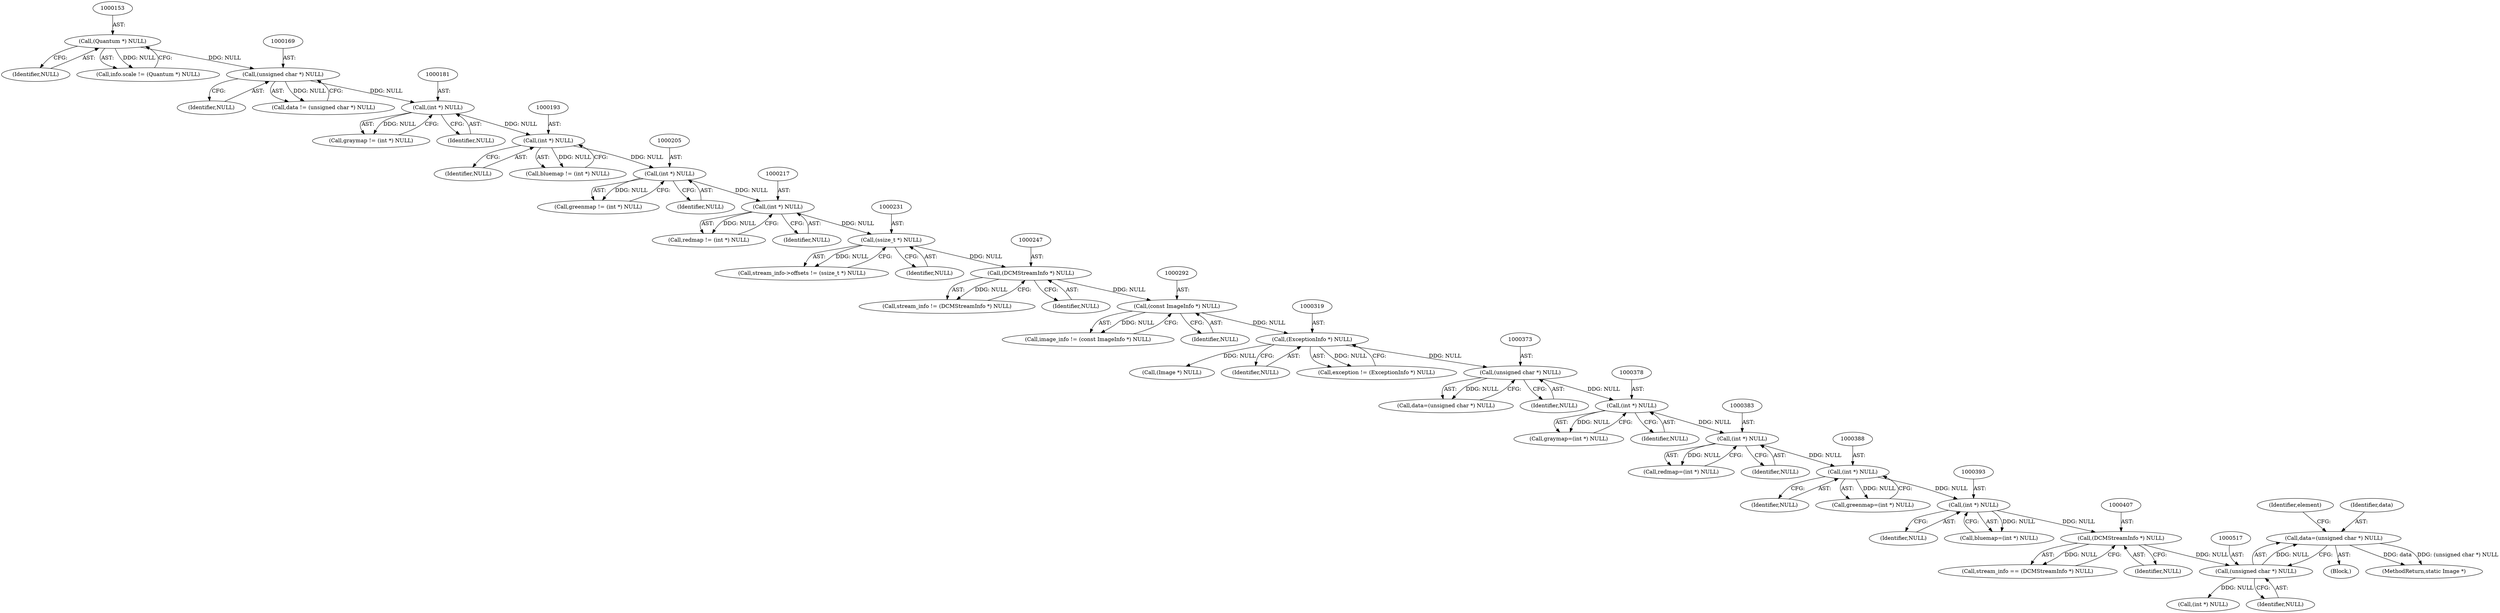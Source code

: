 digraph "0_ImageMagick_16916c8979c32765c542e216b31cee2671b7afe7@pointer" {
"1000514" [label="(Call,data=(unsigned char *) NULL)"];
"1000516" [label="(Call,(unsigned char *) NULL)"];
"1000406" [label="(Call,(DCMStreamInfo *) NULL)"];
"1000392" [label="(Call,(int *) NULL)"];
"1000387" [label="(Call,(int *) NULL)"];
"1000382" [label="(Call,(int *) NULL)"];
"1000377" [label="(Call,(int *) NULL)"];
"1000372" [label="(Call,(unsigned char *) NULL)"];
"1000318" [label="(Call,(ExceptionInfo *) NULL)"];
"1000291" [label="(Call,(const ImageInfo *) NULL)"];
"1000246" [label="(Call,(DCMStreamInfo *) NULL)"];
"1000230" [label="(Call,(ssize_t *) NULL)"];
"1000216" [label="(Call,(int *) NULL)"];
"1000204" [label="(Call,(int *) NULL)"];
"1000192" [label="(Call,(int *) NULL)"];
"1000180" [label="(Call,(int *) NULL)"];
"1000168" [label="(Call,(unsigned char *) NULL)"];
"1000152" [label="(Call,(Quantum *) NULL)"];
"1000514" [label="(Call,data=(unsigned char *) NULL)"];
"1000408" [label="(Identifier,NULL)"];
"1000380" [label="(Call,redmap=(int *) NULL)"];
"1000180" [label="(Call,(int *) NULL)"];
"1000194" [label="(Identifier,NULL)"];
"1000145" [label="(Block,)"];
"1000226" [label="(Call,stream_info->offsets != (ssize_t *) NULL)"];
"1000520" [label="(Identifier,element)"];
"1000377" [label="(Call,(int *) NULL)"];
"1000232" [label="(Identifier,NULL)"];
"1000404" [label="(Call,stream_info == (DCMStreamInfo *) NULL)"];
"1000515" [label="(Identifier,data)"];
"1000246" [label="(Call,(DCMStreamInfo *) NULL)"];
"1000214" [label="(Call,redmap != (int *) NULL)"];
"1000170" [label="(Identifier,NULL)"];
"1000154" [label="(Identifier,NULL)"];
"1000387" [label="(Call,(int *) NULL)"];
"1000392" [label="(Call,(int *) NULL)"];
"1000291" [label="(Call,(const ImageInfo *) NULL)"];
"1000535" [label="(Call,(int *) NULL)"];
"1000389" [label="(Identifier,NULL)"];
"1000375" [label="(Call,graymap=(int *) NULL)"];
"1000178" [label="(Call,graymap != (int *) NULL)"];
"1000166" [label="(Call,data != (unsigned char *) NULL)"];
"1000148" [label="(Call,info.scale != (Quantum *) NULL)"];
"1000318" [label="(Call,(ExceptionInfo *) NULL)"];
"1000192" [label="(Call,(int *) NULL)"];
"1000244" [label="(Call,stream_info != (DCMStreamInfo *) NULL)"];
"1000168" [label="(Call,(unsigned char *) NULL)"];
"1000516" [label="(Call,(unsigned char *) NULL)"];
"1000289" [label="(Call,image_info != (const ImageInfo *) NULL)"];
"1000190" [label="(Call,bluemap != (int *) NULL)"];
"1004568" [label="(MethodReturn,static Image *)"];
"1000202" [label="(Call,greenmap != (int *) NULL)"];
"1000379" [label="(Identifier,NULL)"];
"1000390" [label="(Call,bluemap=(int *) NULL)"];
"1000349" [label="(Call,(Image *) NULL)"];
"1000218" [label="(Identifier,NULL)"];
"1000320" [label="(Identifier,NULL)"];
"1000316" [label="(Call,exception != (ExceptionInfo *) NULL)"];
"1000406" [label="(Call,(DCMStreamInfo *) NULL)"];
"1000248" [label="(Identifier,NULL)"];
"1000182" [label="(Identifier,NULL)"];
"1000293" [label="(Identifier,NULL)"];
"1000384" [label="(Identifier,NULL)"];
"1000370" [label="(Call,data=(unsigned char *) NULL)"];
"1000385" [label="(Call,greenmap=(int *) NULL)"];
"1000216" [label="(Call,(int *) NULL)"];
"1000374" [label="(Identifier,NULL)"];
"1000394" [label="(Identifier,NULL)"];
"1000230" [label="(Call,(ssize_t *) NULL)"];
"1000204" [label="(Call,(int *) NULL)"];
"1000206" [label="(Identifier,NULL)"];
"1000372" [label="(Call,(unsigned char *) NULL)"];
"1000152" [label="(Call,(Quantum *) NULL)"];
"1000518" [label="(Identifier,NULL)"];
"1000382" [label="(Call,(int *) NULL)"];
"1000514" -> "1000145"  [label="AST: "];
"1000514" -> "1000516"  [label="CFG: "];
"1000515" -> "1000514"  [label="AST: "];
"1000516" -> "1000514"  [label="AST: "];
"1000520" -> "1000514"  [label="CFG: "];
"1000514" -> "1004568"  [label="DDG: data"];
"1000514" -> "1004568"  [label="DDG: (unsigned char *) NULL"];
"1000516" -> "1000514"  [label="DDG: NULL"];
"1000516" -> "1000518"  [label="CFG: "];
"1000517" -> "1000516"  [label="AST: "];
"1000518" -> "1000516"  [label="AST: "];
"1000406" -> "1000516"  [label="DDG: NULL"];
"1000516" -> "1000535"  [label="DDG: NULL"];
"1000406" -> "1000404"  [label="AST: "];
"1000406" -> "1000408"  [label="CFG: "];
"1000407" -> "1000406"  [label="AST: "];
"1000408" -> "1000406"  [label="AST: "];
"1000404" -> "1000406"  [label="CFG: "];
"1000406" -> "1000404"  [label="DDG: NULL"];
"1000392" -> "1000406"  [label="DDG: NULL"];
"1000392" -> "1000390"  [label="AST: "];
"1000392" -> "1000394"  [label="CFG: "];
"1000393" -> "1000392"  [label="AST: "];
"1000394" -> "1000392"  [label="AST: "];
"1000390" -> "1000392"  [label="CFG: "];
"1000392" -> "1000390"  [label="DDG: NULL"];
"1000387" -> "1000392"  [label="DDG: NULL"];
"1000387" -> "1000385"  [label="AST: "];
"1000387" -> "1000389"  [label="CFG: "];
"1000388" -> "1000387"  [label="AST: "];
"1000389" -> "1000387"  [label="AST: "];
"1000385" -> "1000387"  [label="CFG: "];
"1000387" -> "1000385"  [label="DDG: NULL"];
"1000382" -> "1000387"  [label="DDG: NULL"];
"1000382" -> "1000380"  [label="AST: "];
"1000382" -> "1000384"  [label="CFG: "];
"1000383" -> "1000382"  [label="AST: "];
"1000384" -> "1000382"  [label="AST: "];
"1000380" -> "1000382"  [label="CFG: "];
"1000382" -> "1000380"  [label="DDG: NULL"];
"1000377" -> "1000382"  [label="DDG: NULL"];
"1000377" -> "1000375"  [label="AST: "];
"1000377" -> "1000379"  [label="CFG: "];
"1000378" -> "1000377"  [label="AST: "];
"1000379" -> "1000377"  [label="AST: "];
"1000375" -> "1000377"  [label="CFG: "];
"1000377" -> "1000375"  [label="DDG: NULL"];
"1000372" -> "1000377"  [label="DDG: NULL"];
"1000372" -> "1000370"  [label="AST: "];
"1000372" -> "1000374"  [label="CFG: "];
"1000373" -> "1000372"  [label="AST: "];
"1000374" -> "1000372"  [label="AST: "];
"1000370" -> "1000372"  [label="CFG: "];
"1000372" -> "1000370"  [label="DDG: NULL"];
"1000318" -> "1000372"  [label="DDG: NULL"];
"1000318" -> "1000316"  [label="AST: "];
"1000318" -> "1000320"  [label="CFG: "];
"1000319" -> "1000318"  [label="AST: "];
"1000320" -> "1000318"  [label="AST: "];
"1000316" -> "1000318"  [label="CFG: "];
"1000318" -> "1000316"  [label="DDG: NULL"];
"1000291" -> "1000318"  [label="DDG: NULL"];
"1000318" -> "1000349"  [label="DDG: NULL"];
"1000291" -> "1000289"  [label="AST: "];
"1000291" -> "1000293"  [label="CFG: "];
"1000292" -> "1000291"  [label="AST: "];
"1000293" -> "1000291"  [label="AST: "];
"1000289" -> "1000291"  [label="CFG: "];
"1000291" -> "1000289"  [label="DDG: NULL"];
"1000246" -> "1000291"  [label="DDG: NULL"];
"1000246" -> "1000244"  [label="AST: "];
"1000246" -> "1000248"  [label="CFG: "];
"1000247" -> "1000246"  [label="AST: "];
"1000248" -> "1000246"  [label="AST: "];
"1000244" -> "1000246"  [label="CFG: "];
"1000246" -> "1000244"  [label="DDG: NULL"];
"1000230" -> "1000246"  [label="DDG: NULL"];
"1000230" -> "1000226"  [label="AST: "];
"1000230" -> "1000232"  [label="CFG: "];
"1000231" -> "1000230"  [label="AST: "];
"1000232" -> "1000230"  [label="AST: "];
"1000226" -> "1000230"  [label="CFG: "];
"1000230" -> "1000226"  [label="DDG: NULL"];
"1000216" -> "1000230"  [label="DDG: NULL"];
"1000216" -> "1000214"  [label="AST: "];
"1000216" -> "1000218"  [label="CFG: "];
"1000217" -> "1000216"  [label="AST: "];
"1000218" -> "1000216"  [label="AST: "];
"1000214" -> "1000216"  [label="CFG: "];
"1000216" -> "1000214"  [label="DDG: NULL"];
"1000204" -> "1000216"  [label="DDG: NULL"];
"1000204" -> "1000202"  [label="AST: "];
"1000204" -> "1000206"  [label="CFG: "];
"1000205" -> "1000204"  [label="AST: "];
"1000206" -> "1000204"  [label="AST: "];
"1000202" -> "1000204"  [label="CFG: "];
"1000204" -> "1000202"  [label="DDG: NULL"];
"1000192" -> "1000204"  [label="DDG: NULL"];
"1000192" -> "1000190"  [label="AST: "];
"1000192" -> "1000194"  [label="CFG: "];
"1000193" -> "1000192"  [label="AST: "];
"1000194" -> "1000192"  [label="AST: "];
"1000190" -> "1000192"  [label="CFG: "];
"1000192" -> "1000190"  [label="DDG: NULL"];
"1000180" -> "1000192"  [label="DDG: NULL"];
"1000180" -> "1000178"  [label="AST: "];
"1000180" -> "1000182"  [label="CFG: "];
"1000181" -> "1000180"  [label="AST: "];
"1000182" -> "1000180"  [label="AST: "];
"1000178" -> "1000180"  [label="CFG: "];
"1000180" -> "1000178"  [label="DDG: NULL"];
"1000168" -> "1000180"  [label="DDG: NULL"];
"1000168" -> "1000166"  [label="AST: "];
"1000168" -> "1000170"  [label="CFG: "];
"1000169" -> "1000168"  [label="AST: "];
"1000170" -> "1000168"  [label="AST: "];
"1000166" -> "1000168"  [label="CFG: "];
"1000168" -> "1000166"  [label="DDG: NULL"];
"1000152" -> "1000168"  [label="DDG: NULL"];
"1000152" -> "1000148"  [label="AST: "];
"1000152" -> "1000154"  [label="CFG: "];
"1000153" -> "1000152"  [label="AST: "];
"1000154" -> "1000152"  [label="AST: "];
"1000148" -> "1000152"  [label="CFG: "];
"1000152" -> "1000148"  [label="DDG: NULL"];
}
